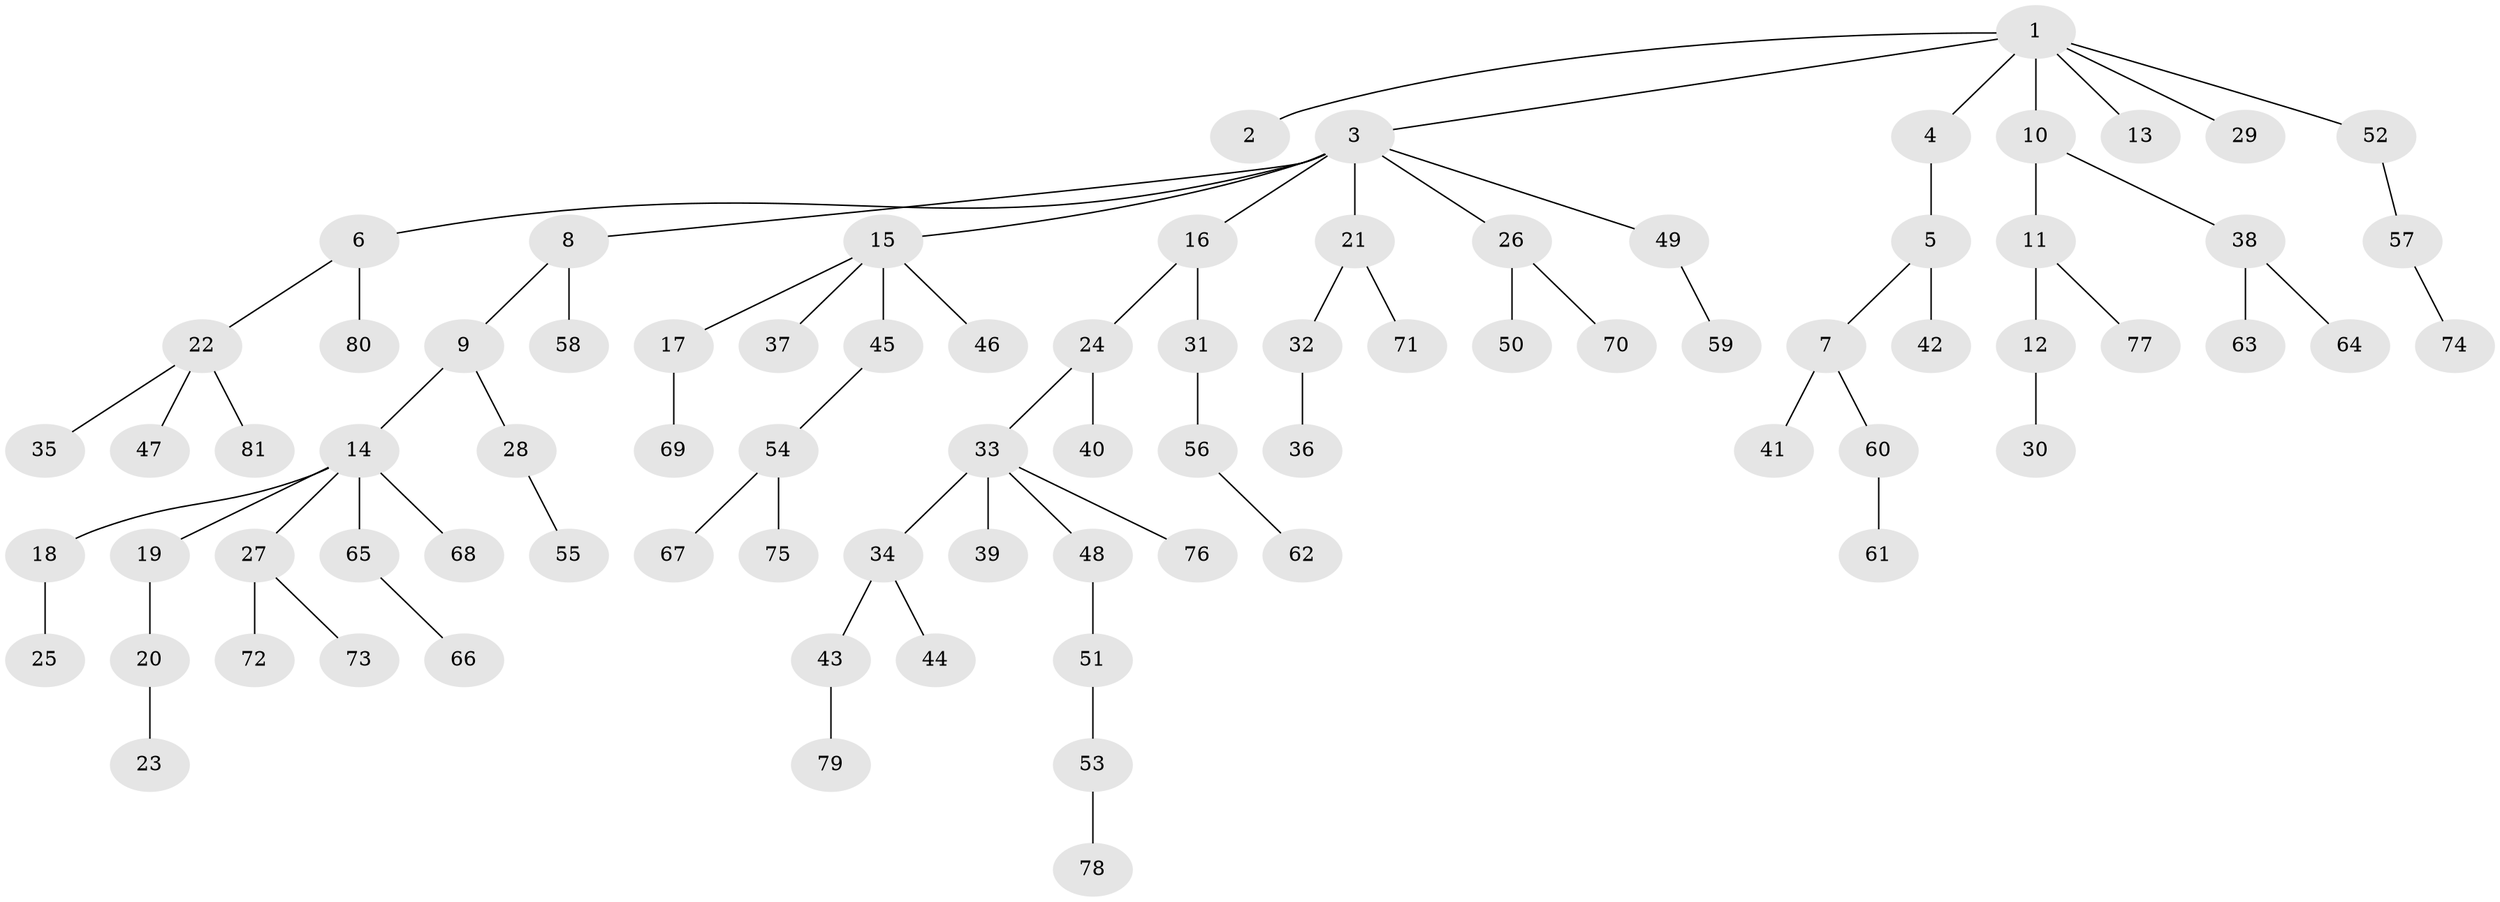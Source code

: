 // Generated by graph-tools (version 1.1) at 2025/02/03/09/25 03:02:27]
// undirected, 81 vertices, 80 edges
graph export_dot {
graph [start="1"]
  node [color=gray90,style=filled];
  1;
  2;
  3;
  4;
  5;
  6;
  7;
  8;
  9;
  10;
  11;
  12;
  13;
  14;
  15;
  16;
  17;
  18;
  19;
  20;
  21;
  22;
  23;
  24;
  25;
  26;
  27;
  28;
  29;
  30;
  31;
  32;
  33;
  34;
  35;
  36;
  37;
  38;
  39;
  40;
  41;
  42;
  43;
  44;
  45;
  46;
  47;
  48;
  49;
  50;
  51;
  52;
  53;
  54;
  55;
  56;
  57;
  58;
  59;
  60;
  61;
  62;
  63;
  64;
  65;
  66;
  67;
  68;
  69;
  70;
  71;
  72;
  73;
  74;
  75;
  76;
  77;
  78;
  79;
  80;
  81;
  1 -- 2;
  1 -- 3;
  1 -- 4;
  1 -- 10;
  1 -- 13;
  1 -- 29;
  1 -- 52;
  3 -- 6;
  3 -- 8;
  3 -- 15;
  3 -- 16;
  3 -- 21;
  3 -- 26;
  3 -- 49;
  4 -- 5;
  5 -- 7;
  5 -- 42;
  6 -- 22;
  6 -- 80;
  7 -- 41;
  7 -- 60;
  8 -- 9;
  8 -- 58;
  9 -- 14;
  9 -- 28;
  10 -- 11;
  10 -- 38;
  11 -- 12;
  11 -- 77;
  12 -- 30;
  14 -- 18;
  14 -- 19;
  14 -- 27;
  14 -- 65;
  14 -- 68;
  15 -- 17;
  15 -- 37;
  15 -- 45;
  15 -- 46;
  16 -- 24;
  16 -- 31;
  17 -- 69;
  18 -- 25;
  19 -- 20;
  20 -- 23;
  21 -- 32;
  21 -- 71;
  22 -- 35;
  22 -- 47;
  22 -- 81;
  24 -- 33;
  24 -- 40;
  26 -- 50;
  26 -- 70;
  27 -- 72;
  27 -- 73;
  28 -- 55;
  31 -- 56;
  32 -- 36;
  33 -- 34;
  33 -- 39;
  33 -- 48;
  33 -- 76;
  34 -- 43;
  34 -- 44;
  38 -- 63;
  38 -- 64;
  43 -- 79;
  45 -- 54;
  48 -- 51;
  49 -- 59;
  51 -- 53;
  52 -- 57;
  53 -- 78;
  54 -- 67;
  54 -- 75;
  56 -- 62;
  57 -- 74;
  60 -- 61;
  65 -- 66;
}
